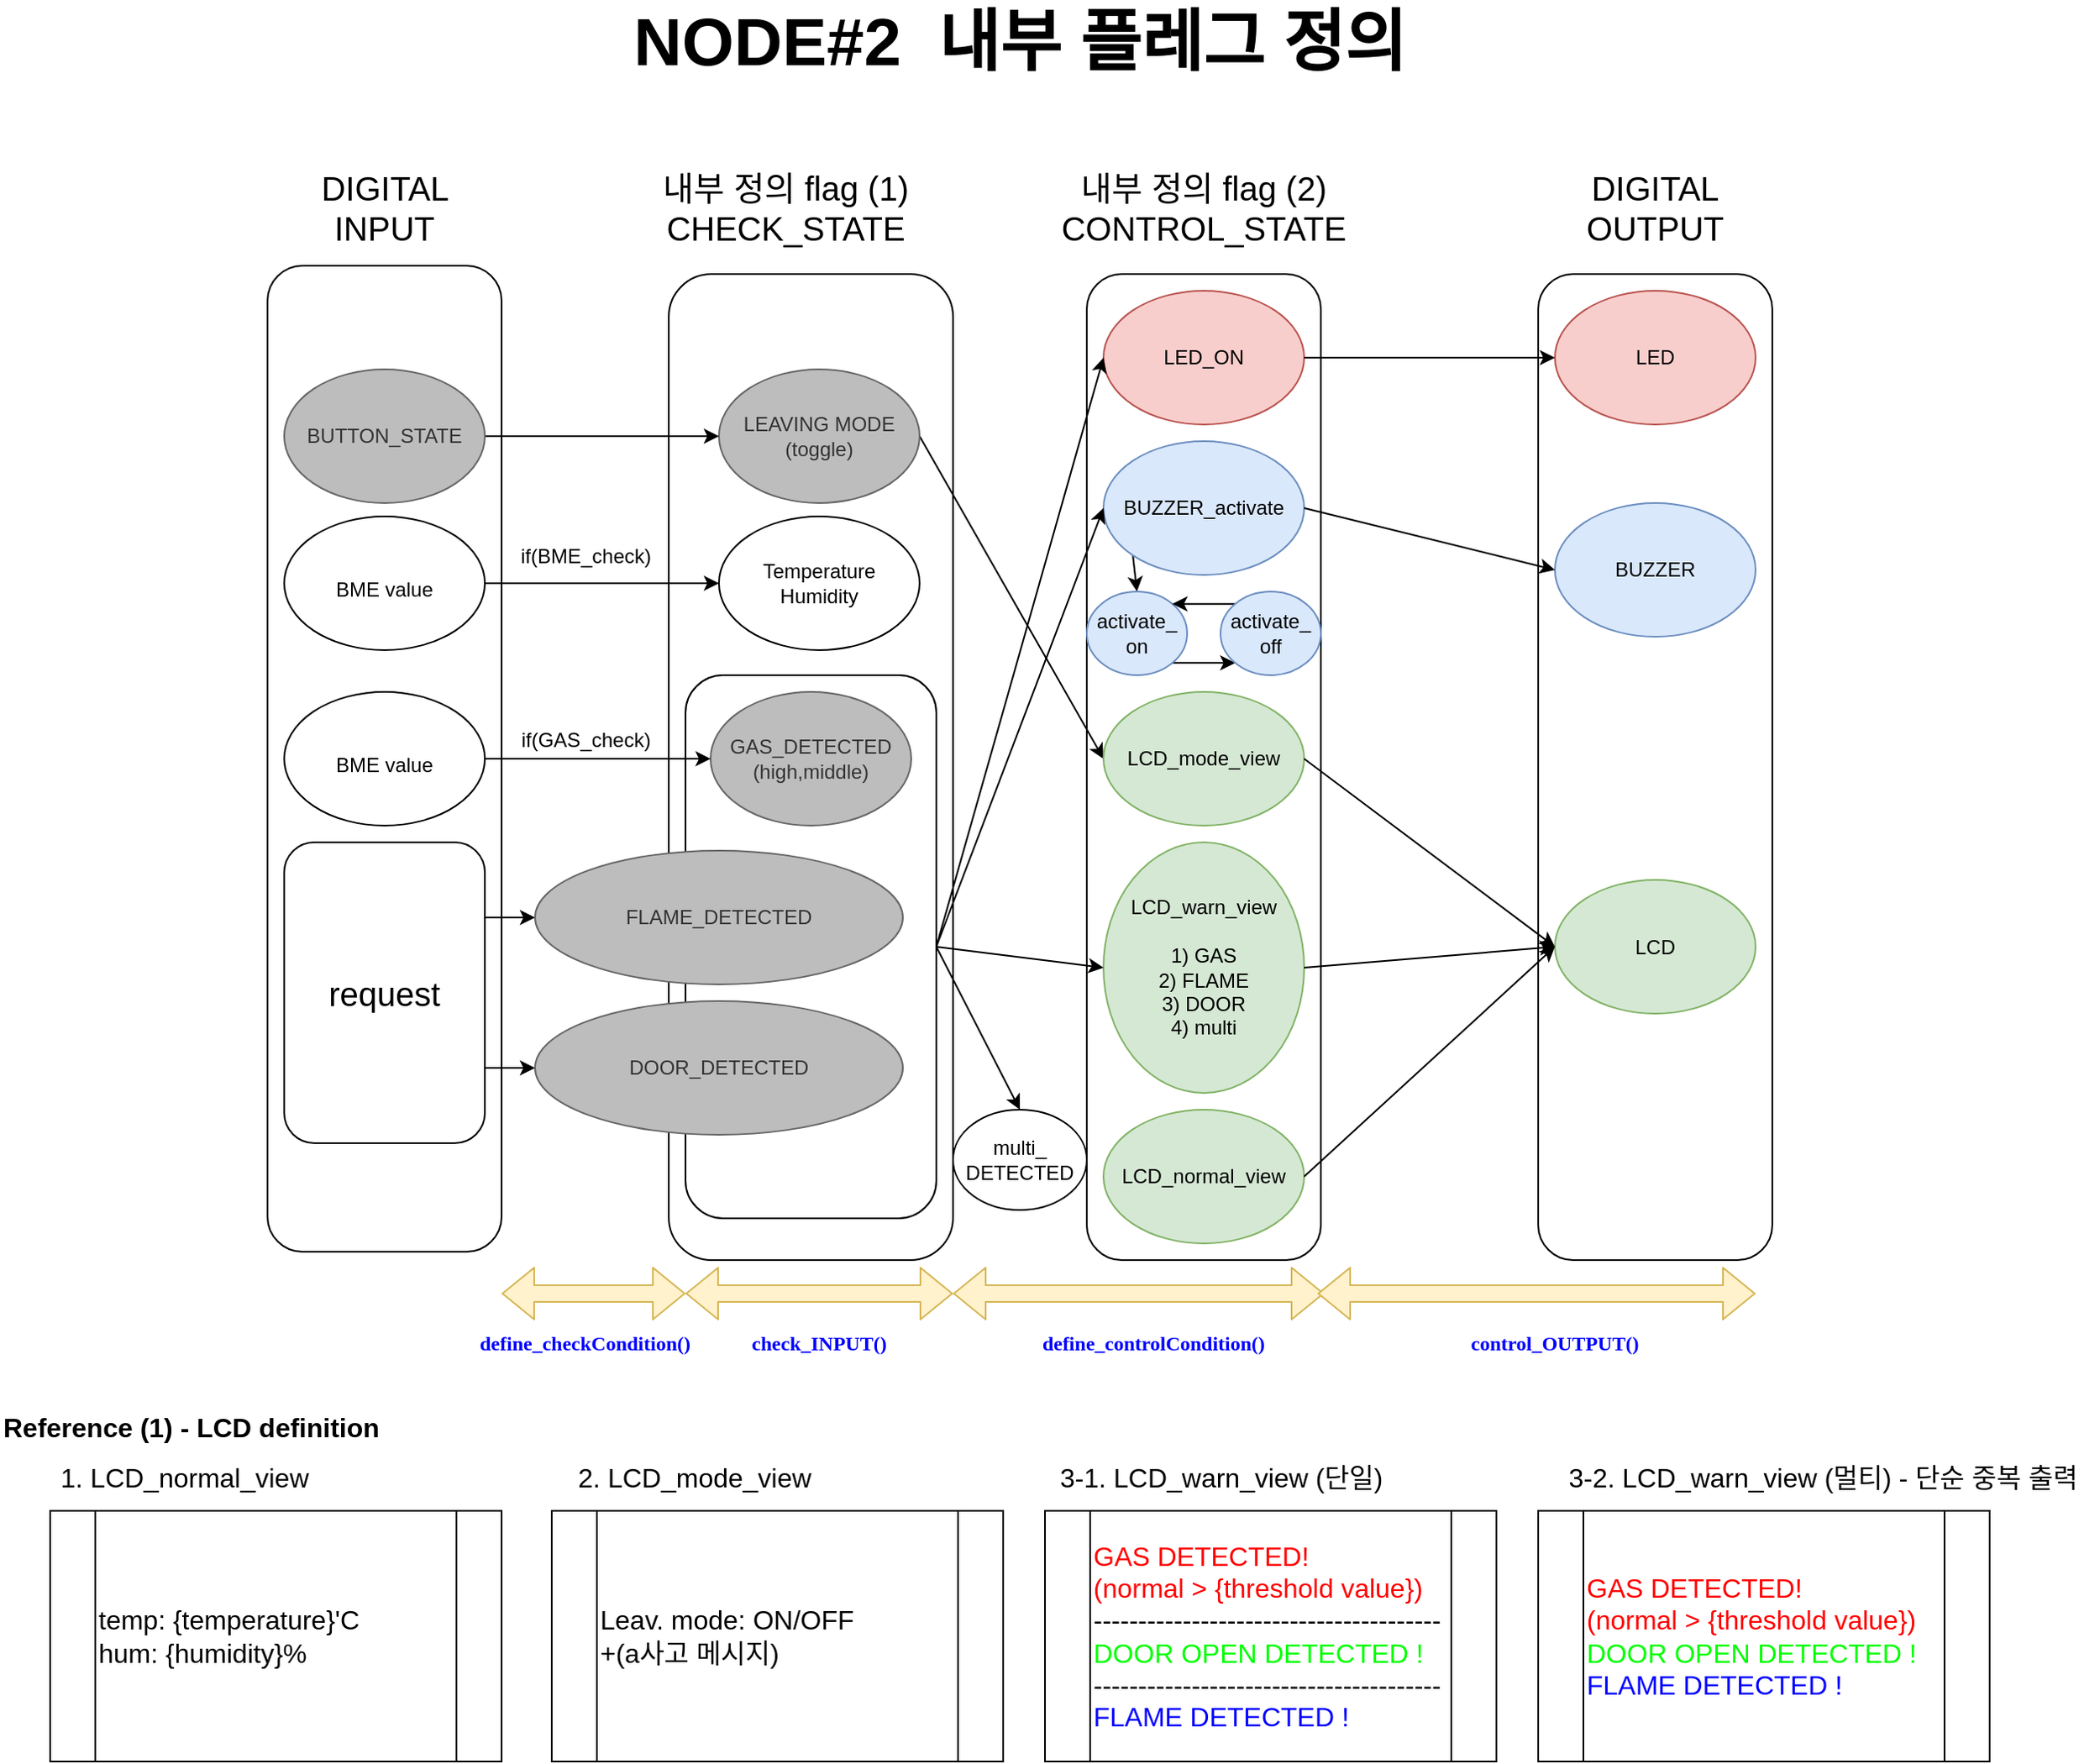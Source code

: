 <mxfile version="12.4.3" pages="1"><diagram id="u1vtBJT65upl8T61BiG8" name="Page-1"><mxGraphModel dx="450" dy="827" grid="1" gridSize="10" guides="1" tooltips="1" connect="1" arrows="1" fold="1" page="1" pageScale="1" pageWidth="850" pageHeight="1100" math="0" shadow="0"><root><mxCell id="0"/><mxCell id="1" parent="0"/><mxCell id="tmiAY8GdGZJ4Gf_ZZhF9-1" value="" style="rounded=1;whiteSpace=wrap;html=1;fontSize=20;" vertex="1" parent="1"><mxGeometry x="740" y="190" width="140" height="590" as="geometry"/></mxCell><mxCell id="tmiAY8GdGZJ4Gf_ZZhF9-2" value="" style="rounded=1;whiteSpace=wrap;html=1;" vertex="1" parent="1"><mxGeometry x="490" y="190" width="170" height="590" as="geometry"/></mxCell><mxCell id="tmiAY8GdGZJ4Gf_ZZhF9-3" value="Temperature&lt;br&gt;Humidity" style="ellipse;whiteSpace=wrap;html=1;" vertex="1" parent="1"><mxGeometry x="520" y="335" width="120" height="80" as="geometry"/></mxCell><mxCell id="tmiAY8GdGZJ4Gf_ZZhF9-4" style="edgeStyle=none;rounded=0;orthogonalLoop=1;jettySize=auto;html=1;exitX=1;exitY=0.5;exitDx=0;exitDy=0;entryX=0;entryY=0.5;entryDx=0;entryDy=0;fontSize=12;" edge="1" parent="1" source="tmiAY8GdGZJ4Gf_ZZhF9-5" target="tmiAY8GdGZJ4Gf_ZZhF9-27"><mxGeometry relative="1" as="geometry"/></mxCell><mxCell id="tmiAY8GdGZJ4Gf_ZZhF9-5" value="LEAVING MODE&lt;br&gt;(toggle)" style="ellipse;whiteSpace=wrap;html=1;fillColor=#BDBDBD;strokeColor=#666666;fontColor=#333333;" vertex="1" parent="1"><mxGeometry x="520" y="247" width="120" height="80" as="geometry"/></mxCell><mxCell id="tmiAY8GdGZJ4Gf_ZZhF9-6" value="" style="rounded=1;whiteSpace=wrap;html=1;" vertex="1" parent="1"><mxGeometry x="250" y="185" width="140" height="590" as="geometry"/></mxCell><mxCell id="tmiAY8GdGZJ4Gf_ZZhF9-7" style="edgeStyle=orthogonalEdgeStyle;rounded=0;orthogonalLoop=1;jettySize=auto;html=1;exitX=1;exitY=0.5;exitDx=0;exitDy=0;entryX=0;entryY=0.5;entryDx=0;entryDy=0;fontSize=20;" edge="1" parent="1" source="tmiAY8GdGZJ4Gf_ZZhF9-8" target="tmiAY8GdGZJ4Gf_ZZhF9-5"><mxGeometry relative="1" as="geometry"/></mxCell><mxCell id="tmiAY8GdGZJ4Gf_ZZhF9-8" value="BUTTON_STATE" style="ellipse;whiteSpace=wrap;html=1;fillColor=#BDBDBD;strokeColor=#666666;fontColor=#333333;" vertex="1" parent="1"><mxGeometry x="260" y="247" width="120" height="80" as="geometry"/></mxCell><mxCell id="tmiAY8GdGZJ4Gf_ZZhF9-9" value="DIGITAL INPUT" style="text;html=1;strokeColor=none;fillColor=none;align=center;verticalAlign=middle;whiteSpace=wrap;rounded=0;fontSize=20;" vertex="1" parent="1"><mxGeometry x="300" y="140" width="40" height="20" as="geometry"/></mxCell><mxCell id="tmiAY8GdGZJ4Gf_ZZhF9-10" value="내부 정의 flag (1)&lt;br&gt;CHECK_STATE" style="text;html=1;strokeColor=none;fillColor=none;align=center;verticalAlign=middle;whiteSpace=wrap;rounded=0;fontSize=20;" vertex="1" parent="1"><mxGeometry x="480" y="140" width="160" height="20" as="geometry"/></mxCell><mxCell id="tmiAY8GdGZJ4Gf_ZZhF9-11" style="edgeStyle=orthogonalEdgeStyle;rounded=0;orthogonalLoop=1;jettySize=auto;html=1;exitX=1;exitY=0.5;exitDx=0;exitDy=0;entryX=0;entryY=0.5;entryDx=0;entryDy=0;fontSize=20;" edge="1" parent="1" source="tmiAY8GdGZJ4Gf_ZZhF9-12" target="tmiAY8GdGZJ4Gf_ZZhF9-3"><mxGeometry relative="1" as="geometry"/></mxCell><mxCell id="tmiAY8GdGZJ4Gf_ZZhF9-12" value="&lt;span style=&quot;font-size: 12px ; white-space: normal&quot;&gt;BME value&lt;/span&gt;" style="ellipse;whiteSpace=wrap;html=1;fontSize=20;" vertex="1" parent="1"><mxGeometry x="260" y="335" width="120" height="80" as="geometry"/></mxCell><mxCell id="tmiAY8GdGZJ4Gf_ZZhF9-13" value="&lt;span style=&quot;font-size: 12px&quot;&gt;if(BME_check)&lt;/span&gt;" style="text;html=1;align=center;verticalAlign=middle;resizable=0;points=[];;autosize=1;fontSize=20;" vertex="1" parent="1"><mxGeometry x="395" y="340" width="90" height="30" as="geometry"/></mxCell><mxCell id="tmiAY8GdGZJ4Gf_ZZhF9-15" value="&lt;span style=&quot;font-size: 12px ; white-space: normal&quot;&gt;BME value&lt;/span&gt;" style="ellipse;whiteSpace=wrap;html=1;fontSize=20;" vertex="1" parent="1"><mxGeometry x="260" y="440" width="120" height="80" as="geometry"/></mxCell><mxCell id="tmiAY8GdGZJ4Gf_ZZhF9-16" value="&lt;span style=&quot;font-size: 12px&quot;&gt;if(GAS_check)&lt;/span&gt;" style="text;html=1;align=center;verticalAlign=middle;resizable=0;points=[];;autosize=1;fontSize=20;" vertex="1" parent="1"><mxGeometry x="395" y="450" width="90" height="30" as="geometry"/></mxCell><mxCell id="tmiAY8GdGZJ4Gf_ZZhF9-17" style="edgeStyle=orthogonalEdgeStyle;rounded=0;orthogonalLoop=1;jettySize=auto;html=1;exitX=1;exitY=0.25;exitDx=0;exitDy=0;entryX=0;entryY=0.5;entryDx=0;entryDy=0;fontSize=20;" edge="1" parent="1" source="tmiAY8GdGZJ4Gf_ZZhF9-19" target="tmiAY8GdGZJ4Gf_ZZhF9-36"><mxGeometry relative="1" as="geometry"/></mxCell><mxCell id="tmiAY8GdGZJ4Gf_ZZhF9-18" style="edgeStyle=orthogonalEdgeStyle;rounded=0;orthogonalLoop=1;jettySize=auto;html=1;exitX=1;exitY=0.75;exitDx=0;exitDy=0;entryX=0;entryY=0.5;entryDx=0;entryDy=0;fontSize=20;" edge="1" parent="1" source="tmiAY8GdGZJ4Gf_ZZhF9-19" target="tmiAY8GdGZJ4Gf_ZZhF9-37"><mxGeometry relative="1" as="geometry"/></mxCell><mxCell id="tmiAY8GdGZJ4Gf_ZZhF9-19" value="request" style="rounded=1;whiteSpace=wrap;html=1;fontSize=20;" vertex="1" parent="1"><mxGeometry x="260" y="530" width="120" height="180" as="geometry"/></mxCell><mxCell id="tmiAY8GdGZJ4Gf_ZZhF9-20" value="내부 정의 flag (2)&lt;br&gt;CONTROL_STATE" style="text;html=1;strokeColor=none;fillColor=none;align=center;verticalAlign=middle;whiteSpace=wrap;rounded=0;fontSize=20;" vertex="1" parent="1"><mxGeometry x="730" y="130" width="160" height="40" as="geometry"/></mxCell><mxCell id="tmiAY8GdGZJ4Gf_ZZhF9-21" value="LED_ON" style="ellipse;whiteSpace=wrap;html=1;fontSize=12;fillColor=#f8cecc;strokeColor=#b85450;" vertex="1" parent="1"><mxGeometry x="750" y="200" width="120" height="80" as="geometry"/></mxCell><mxCell id="tmiAY8GdGZJ4Gf_ZZhF9-22" style="edgeStyle=none;rounded=0;orthogonalLoop=1;jettySize=auto;html=1;exitX=0;exitY=1;exitDx=0;exitDy=0;entryX=0.5;entryY=0;entryDx=0;entryDy=0;fontSize=12;" edge="1" parent="1" source="tmiAY8GdGZJ4Gf_ZZhF9-23" target="tmiAY8GdGZJ4Gf_ZZhF9-25"><mxGeometry relative="1" as="geometry"/></mxCell><mxCell id="tmiAY8GdGZJ4Gf_ZZhF9-23" value="BUZZER_activate" style="ellipse;whiteSpace=wrap;html=1;fontSize=12;fillColor=#dae8fc;strokeColor=#6c8ebf;" vertex="1" parent="1"><mxGeometry x="750" y="290" width="120" height="80" as="geometry"/></mxCell><mxCell id="tmiAY8GdGZJ4Gf_ZZhF9-24" style="edgeStyle=none;rounded=0;orthogonalLoop=1;jettySize=auto;html=1;exitX=1;exitY=1;exitDx=0;exitDy=0;entryX=0;entryY=1;entryDx=0;entryDy=0;fontSize=12;" edge="1" parent="1" source="tmiAY8GdGZJ4Gf_ZZhF9-25" target="tmiAY8GdGZJ4Gf_ZZhF9-42"><mxGeometry relative="1" as="geometry"/></mxCell><mxCell id="tmiAY8GdGZJ4Gf_ZZhF9-25" value="activate_&lt;br&gt;on" style="ellipse;whiteSpace=wrap;html=1;fontSize=12;fillColor=#dae8fc;strokeColor=#6c8ebf;" vertex="1" parent="1"><mxGeometry x="740" y="380" width="60" height="50" as="geometry"/></mxCell><mxCell id="tmiAY8GdGZJ4Gf_ZZhF9-26" value="multi_&lt;br&gt;DETECTED" style="ellipse;whiteSpace=wrap;html=1;fontSize=12;" vertex="1" parent="1"><mxGeometry x="660" y="690" width="80" height="60" as="geometry"/></mxCell><mxCell id="tmiAY8GdGZJ4Gf_ZZhF9-27" value="LCD_mode_view" style="ellipse;whiteSpace=wrap;html=1;fontSize=12;fillColor=#d5e8d4;strokeColor=#82b366;" vertex="1" parent="1"><mxGeometry x="750" y="440" width="120" height="80" as="geometry"/></mxCell><mxCell id="tmiAY8GdGZJ4Gf_ZZhF9-28" value="LCD_warn_view&lt;br&gt;&lt;br&gt;1) GAS&lt;br&gt;2) FLAME&lt;br&gt;3) DOOR&lt;br&gt;4) multi" style="ellipse;whiteSpace=wrap;html=1;fontSize=12;fillColor=#d5e8d4;strokeColor=#82b366;" vertex="1" parent="1"><mxGeometry x="750" y="530" width="120" height="150" as="geometry"/></mxCell><mxCell id="tmiAY8GdGZJ4Gf_ZZhF9-29" value="LCD_normal_view" style="ellipse;whiteSpace=wrap;html=1;fontSize=12;fillColor=#d5e8d4;strokeColor=#82b366;" vertex="1" parent="1"><mxGeometry x="750" y="690" width="120" height="80" as="geometry"/></mxCell><mxCell id="tmiAY8GdGZJ4Gf_ZZhF9-30" style="rounded=0;orthogonalLoop=1;jettySize=auto;html=1;exitX=1;exitY=0.5;exitDx=0;exitDy=0;entryX=0;entryY=0.5;entryDx=0;entryDy=0;fontSize=12;" edge="1" parent="1" source="tmiAY8GdGZJ4Gf_ZZhF9-34" target="tmiAY8GdGZJ4Gf_ZZhF9-21"><mxGeometry relative="1" as="geometry"/></mxCell><mxCell id="tmiAY8GdGZJ4Gf_ZZhF9-31" style="edgeStyle=none;rounded=0;orthogonalLoop=1;jettySize=auto;html=1;exitX=1;exitY=0.5;exitDx=0;exitDy=0;entryX=0;entryY=0.5;entryDx=0;entryDy=0;fontSize=12;" edge="1" parent="1" source="tmiAY8GdGZJ4Gf_ZZhF9-34" target="tmiAY8GdGZJ4Gf_ZZhF9-23"><mxGeometry relative="1" as="geometry"/></mxCell><mxCell id="tmiAY8GdGZJ4Gf_ZZhF9-32" style="edgeStyle=none;rounded=0;orthogonalLoop=1;jettySize=auto;html=1;exitX=1;exitY=0.5;exitDx=0;exitDy=0;entryX=0;entryY=0.5;entryDx=0;entryDy=0;fontSize=12;" edge="1" parent="1" source="tmiAY8GdGZJ4Gf_ZZhF9-34" target="tmiAY8GdGZJ4Gf_ZZhF9-28"><mxGeometry relative="1" as="geometry"/></mxCell><mxCell id="tmiAY8GdGZJ4Gf_ZZhF9-33" style="edgeStyle=none;rounded=0;orthogonalLoop=1;jettySize=auto;html=1;exitX=1;exitY=0.5;exitDx=0;exitDy=0;entryX=0.5;entryY=0;entryDx=0;entryDy=0;fontSize=12;" edge="1" parent="1" source="tmiAY8GdGZJ4Gf_ZZhF9-34" target="tmiAY8GdGZJ4Gf_ZZhF9-26"><mxGeometry relative="1" as="geometry"/></mxCell><mxCell id="tmiAY8GdGZJ4Gf_ZZhF9-34" value="" style="rounded=1;whiteSpace=wrap;html=1;fontSize=12;" vertex="1" parent="1"><mxGeometry x="500" y="430" width="150" height="325" as="geometry"/></mxCell><mxCell id="tmiAY8GdGZJ4Gf_ZZhF9-35" value="GAS_DETECTED&lt;br&gt;(high,middle)" style="ellipse;whiteSpace=wrap;html=1;fillColor=#BDBDBD;strokeColor=#666666;fontColor=#333333;" vertex="1" parent="1"><mxGeometry x="515" y="440" width="120" height="80" as="geometry"/></mxCell><mxCell id="tmiAY8GdGZJ4Gf_ZZhF9-36" value="FLAME_DETECTED" style="ellipse;whiteSpace=wrap;html=1;fillColor=#BDBDBD;strokeColor=#666666;fontColor=#333333;" vertex="1" parent="1"><mxGeometry x="410" y="535" width="220" height="80" as="geometry"/></mxCell><mxCell id="tmiAY8GdGZJ4Gf_ZZhF9-37" value="DOOR_DETECTED" style="ellipse;whiteSpace=wrap;html=1;fillColor=#BDBDBD;strokeColor=#666666;fontColor=#333333;" vertex="1" parent="1"><mxGeometry x="410" y="625" width="220" height="80" as="geometry"/></mxCell><mxCell id="tmiAY8GdGZJ4Gf_ZZhF9-38" value="" style="rounded=1;whiteSpace=wrap;html=1;fontSize=20;" vertex="1" parent="1"><mxGeometry x="1010" y="190" width="140" height="590" as="geometry"/></mxCell><mxCell id="tmiAY8GdGZJ4Gf_ZZhF9-39" value="DIGITAL&lt;br&gt;OUTPUT" style="text;html=1;strokeColor=none;fillColor=none;align=center;verticalAlign=middle;whiteSpace=wrap;rounded=0;fontSize=20;" vertex="1" parent="1"><mxGeometry x="1000" y="130" width="160" height="40" as="geometry"/></mxCell><mxCell id="tmiAY8GdGZJ4Gf_ZZhF9-40" value="LED" style="ellipse;whiteSpace=wrap;html=1;fontSize=12;fillColor=#f8cecc;strokeColor=#b85450;" vertex="1" parent="1"><mxGeometry x="1020" y="200" width="120" height="80" as="geometry"/></mxCell><mxCell id="tmiAY8GdGZJ4Gf_ZZhF9-41" style="edgeStyle=none;rounded=0;orthogonalLoop=1;jettySize=auto;html=1;exitX=0;exitY=0;exitDx=0;exitDy=0;entryX=1;entryY=0;entryDx=0;entryDy=0;fontSize=12;" edge="1" parent="1" source="tmiAY8GdGZJ4Gf_ZZhF9-42" target="tmiAY8GdGZJ4Gf_ZZhF9-25"><mxGeometry relative="1" as="geometry"/></mxCell><mxCell id="tmiAY8GdGZJ4Gf_ZZhF9-42" value="activate_&lt;br&gt;off" style="ellipse;whiteSpace=wrap;html=1;fontSize=12;fillColor=#dae8fc;strokeColor=#6c8ebf;" vertex="1" parent="1"><mxGeometry x="820" y="380" width="60" height="50" as="geometry"/></mxCell><mxCell id="tmiAY8GdGZJ4Gf_ZZhF9-43" value="BUZZER" style="ellipse;whiteSpace=wrap;html=1;fontSize=12;fillColor=#dae8fc;strokeColor=#6c8ebf;" vertex="1" parent="1"><mxGeometry x="1020" y="327" width="120" height="80" as="geometry"/></mxCell><mxCell id="tmiAY8GdGZJ4Gf_ZZhF9-44" value="LCD" style="ellipse;whiteSpace=wrap;html=1;fontSize=12;fillColor=#d5e8d4;strokeColor=#82b366;" vertex="1" parent="1"><mxGeometry x="1020" y="552.5" width="120" height="80" as="geometry"/></mxCell><mxCell id="tmiAY8GdGZJ4Gf_ZZhF9-45" style="edgeStyle=none;rounded=0;orthogonalLoop=1;jettySize=auto;html=1;exitX=1;exitY=0.5;exitDx=0;exitDy=0;entryX=0;entryY=0.5;entryDx=0;entryDy=0;fontSize=12;" edge="1" parent="1" source="tmiAY8GdGZJ4Gf_ZZhF9-27" target="tmiAY8GdGZJ4Gf_ZZhF9-44"><mxGeometry relative="1" as="geometry"/></mxCell><mxCell id="tmiAY8GdGZJ4Gf_ZZhF9-46" style="edgeStyle=none;rounded=0;orthogonalLoop=1;jettySize=auto;html=1;exitX=1;exitY=0.5;exitDx=0;exitDy=0;fontSize=12;entryX=0;entryY=0.5;entryDx=0;entryDy=0;" edge="1" parent="1" source="tmiAY8GdGZJ4Gf_ZZhF9-28" target="tmiAY8GdGZJ4Gf_ZZhF9-44"><mxGeometry relative="1" as="geometry"><mxPoint x="1020" y="590" as="targetPoint"/></mxGeometry></mxCell><mxCell id="tmiAY8GdGZJ4Gf_ZZhF9-47" style="edgeStyle=none;rounded=0;orthogonalLoop=1;jettySize=auto;html=1;exitX=1;exitY=0.5;exitDx=0;exitDy=0;fontSize=12;entryX=0;entryY=0.5;entryDx=0;entryDy=0;" edge="1" parent="1" source="tmiAY8GdGZJ4Gf_ZZhF9-29" target="tmiAY8GdGZJ4Gf_ZZhF9-44"><mxGeometry relative="1" as="geometry"><mxPoint x="960" y="650" as="targetPoint"/></mxGeometry></mxCell><mxCell id="tmiAY8GdGZJ4Gf_ZZhF9-48" style="edgeStyle=none;rounded=0;orthogonalLoop=1;jettySize=auto;html=1;exitX=1;exitY=0.5;exitDx=0;exitDy=0;entryX=0;entryY=0.5;entryDx=0;entryDy=0;fontSize=12;" edge="1" parent="1" source="tmiAY8GdGZJ4Gf_ZZhF9-21" target="tmiAY8GdGZJ4Gf_ZZhF9-40"><mxGeometry relative="1" as="geometry"/></mxCell><mxCell id="tmiAY8GdGZJ4Gf_ZZhF9-49" style="edgeStyle=none;rounded=0;orthogonalLoop=1;jettySize=auto;html=1;exitX=1;exitY=0.5;exitDx=0;exitDy=0;entryX=0;entryY=0.5;entryDx=0;entryDy=0;fontSize=12;" edge="1" parent="1" source="tmiAY8GdGZJ4Gf_ZZhF9-23" target="tmiAY8GdGZJ4Gf_ZZhF9-43"><mxGeometry relative="1" as="geometry"/></mxCell><mxCell id="tmiAY8GdGZJ4Gf_ZZhF9-50" value="" style="shape=flexArrow;endArrow=classic;startArrow=classic;html=1;fontSize=12;fillColor=#fff2cc;strokeColor=#d6b656;" edge="1" parent="1"><mxGeometry width="50" height="50" relative="1" as="geometry"><mxPoint x="390" y="800" as="sourcePoint"/><mxPoint x="500" y="800" as="targetPoint"/></mxGeometry></mxCell><mxCell id="tmiAY8GdGZJ4Gf_ZZhF9-51" value="define_checkCondition()" style="text;html=1;strokeColor=none;fillColor=none;align=center;verticalAlign=middle;whiteSpace=wrap;rounded=0;fontSize=12;fontColor=#0000FF;fontStyle=1;fontFamily=Comic Sans MS;" vertex="1" parent="1"><mxGeometry x="420" y="820" width="40" height="20" as="geometry"/></mxCell><mxCell id="tmiAY8GdGZJ4Gf_ZZhF9-52" value="" style="shape=flexArrow;endArrow=classic;startArrow=classic;html=1;fontSize=12;fillColor=#fff2cc;strokeColor=#d6b656;" edge="1" parent="1"><mxGeometry width="50" height="50" relative="1" as="geometry"><mxPoint x="500" y="800" as="sourcePoint"/><mxPoint x="660" y="800" as="targetPoint"/></mxGeometry></mxCell><mxCell id="tmiAY8GdGZJ4Gf_ZZhF9-53" value="check_INPUT()" style="text;html=1;strokeColor=none;fillColor=none;align=center;verticalAlign=middle;whiteSpace=wrap;rounded=0;fontSize=12;fontColor=#0000FF;fontStyle=1;fontFamily=Comic Sans MS;" vertex="1" parent="1"><mxGeometry x="560" y="820" width="40" height="20" as="geometry"/></mxCell><mxCell id="tmiAY8GdGZJ4Gf_ZZhF9-54" value="" style="shape=flexArrow;endArrow=classic;startArrow=classic;html=1;fontSize=12;fillColor=#fff2cc;strokeColor=#d6b656;" edge="1" parent="1"><mxGeometry width="50" height="50" relative="1" as="geometry"><mxPoint x="660" y="800" as="sourcePoint"/><mxPoint x="882" y="800" as="targetPoint"/></mxGeometry></mxCell><mxCell id="tmiAY8GdGZJ4Gf_ZZhF9-55" value="define_controlCondition()" style="text;html=1;strokeColor=none;fillColor=none;align=center;verticalAlign=middle;whiteSpace=wrap;rounded=0;fontSize=12;fontColor=#0000FF;fontStyle=1;fontFamily=Comic Sans MS;" vertex="1" parent="1"><mxGeometry x="760" y="820" width="40" height="20" as="geometry"/></mxCell><mxCell id="tmiAY8GdGZJ4Gf_ZZhF9-56" value="control_OUTPUT()" style="text;html=1;strokeColor=none;fillColor=none;align=center;verticalAlign=middle;whiteSpace=wrap;rounded=0;fontSize=12;fontColor=#0000FF;fontStyle=1;fontFamily=Comic Sans MS;" vertex="1" parent="1"><mxGeometry x="1000" y="820" width="40" height="20" as="geometry"/></mxCell><mxCell id="tmiAY8GdGZJ4Gf_ZZhF9-57" value="" style="shape=flexArrow;endArrow=classic;startArrow=classic;html=1;fontSize=12;fillColor=#fff2cc;strokeColor=#d6b656;" edge="1" parent="1"><mxGeometry width="50" height="50" relative="1" as="geometry"><mxPoint x="878" y="800" as="sourcePoint"/><mxPoint x="1140" y="800" as="targetPoint"/></mxGeometry></mxCell><mxCell id="tmiAY8GdGZJ4Gf_ZZhF9-58" value="Reference (1) - LCD definition" style="text;html=1;strokeColor=none;fillColor=none;align=left;verticalAlign=middle;whiteSpace=wrap;rounded=0;fontSize=16;fontStyle=1" vertex="1" parent="1"><mxGeometry x="90" y="870" width="260" height="20" as="geometry"/></mxCell><mxCell id="tmiAY8GdGZJ4Gf_ZZhF9-59" value="temp: {temperature}'C&lt;br&gt;hum: {humidity}%" style="shape=process;whiteSpace=wrap;html=1;backgroundOutline=1;fontSize=16;align=left;" vertex="1" parent="1"><mxGeometry x="120" y="930" width="270" height="150" as="geometry"/></mxCell><mxCell id="tmiAY8GdGZJ4Gf_ZZhF9-60" value="1. LCD_normal_view" style="text;html=1;align=center;verticalAlign=middle;resizable=0;points=[];;autosize=1;fontSize=16;" vertex="1" parent="1"><mxGeometry x="120" y="900" width="160" height="20" as="geometry"/></mxCell><mxCell id="tmiAY8GdGZJ4Gf_ZZhF9-61" value="Leav. mode: ON/OFF&lt;br&gt;+(a사고 메시지)" style="shape=process;whiteSpace=wrap;html=1;backgroundOutline=1;fontSize=16;align=left;" vertex="1" parent="1"><mxGeometry x="420" y="930" width="270" height="150" as="geometry"/></mxCell><mxCell id="tmiAY8GdGZJ4Gf_ZZhF9-62" value="2. LCD_mode_view" style="text;html=1;align=center;verticalAlign=middle;resizable=0;points=[];;autosize=1;fontSize=16;" vertex="1" parent="1"><mxGeometry x="425" y="900" width="160" height="20" as="geometry"/></mxCell><mxCell id="tmiAY8GdGZJ4Gf_ZZhF9-63" value="3-1. LCD_warn_view (단일)" style="text;html=1;align=center;verticalAlign=middle;resizable=0;points=[];;autosize=1;fontSize=16;" vertex="1" parent="1"><mxGeometry x="715" y="900" width="210" height="20" as="geometry"/></mxCell><mxCell id="tmiAY8GdGZJ4Gf_ZZhF9-64" value="&lt;font color=&quot;#ff0000&quot;&gt;GAS DETECTED!&lt;br&gt;(normal &amp;gt; {threshold value})&lt;/font&gt;&lt;br&gt;---------------------------------------&lt;br&gt;&lt;font color=&quot;#00ff00&quot;&gt;DOOR OPEN DETECTED !&lt;/font&gt;&lt;br&gt;---------------------------------------&lt;font color=&quot;#0000ff&quot;&gt;FLAME DETECTED !&lt;/font&gt;" style="shape=process;whiteSpace=wrap;html=1;backgroundOutline=1;fontSize=16;align=left;" vertex="1" parent="1"><mxGeometry x="715" y="930" width="270" height="150" as="geometry"/></mxCell><mxCell id="tmiAY8GdGZJ4Gf_ZZhF9-65" value="&lt;font color=&quot;#ff0000&quot;&gt;GAS DETECTED!&lt;br&gt;(normal &amp;gt; {threshold value})&lt;/font&gt;&lt;br&gt;&lt;font color=&quot;#00ff00&quot;&gt;DOOR OPEN DETECTED !&lt;/font&gt;&lt;br&gt;&lt;font color=&quot;#0000ff&quot;&gt;FLAME DETECTED !&lt;/font&gt;" style="shape=process;whiteSpace=wrap;html=1;backgroundOutline=1;fontSize=16;align=left;" vertex="1" parent="1"><mxGeometry x="1010" y="930" width="270" height="150" as="geometry"/></mxCell><mxCell id="tmiAY8GdGZJ4Gf_ZZhF9-66" value="3-2. LCD_warn_view (멀티) - 단순 중복 출력" style="text;html=1;align=center;verticalAlign=middle;resizable=0;points=[];;autosize=1;fontSize=16;" vertex="1" parent="1"><mxGeometry x="1015" y="900" width="330" height="20" as="geometry"/></mxCell><mxCell id="tmiAY8GdGZJ4Gf_ZZhF9-14" style="edgeStyle=orthogonalEdgeStyle;rounded=0;orthogonalLoop=1;jettySize=auto;html=1;exitX=1;exitY=0.5;exitDx=0;exitDy=0;entryX=0;entryY=0.5;entryDx=0;entryDy=0;fontSize=20;" edge="1" parent="1" source="tmiAY8GdGZJ4Gf_ZZhF9-15" target="tmiAY8GdGZJ4Gf_ZZhF9-35"><mxGeometry relative="1" as="geometry"/></mxCell><mxCell id="tmiAY8GdGZJ4Gf_ZZhF9-68" value="NODE#2&amp;nbsp; 내부 플레그 정의" style="text;html=1;strokeColor=none;fillColor=none;align=center;verticalAlign=middle;whiteSpace=wrap;rounded=0;fontSize=40;fontStyle=1" vertex="1" parent="1"><mxGeometry x="410" y="40" width="580" height="20" as="geometry"/></mxCell></root></mxGraphModel></diagram></mxfile>
